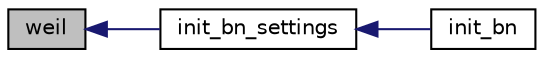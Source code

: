 digraph "weil"
{
  edge [fontname="Helvetica",fontsize="10",labelfontname="Helvetica",labelfontsize="10"];
  node [fontname="Helvetica",fontsize="10",shape=record];
  rankdir="LR";
  Node77 [label="weil",height=0.2,width=0.4,color="black", fillcolor="grey75", style="filled", fontcolor="black"];
  Node77 -> Node78 [dir="back",color="midnightblue",fontsize="10",style="solid"];
  Node78 [label="init_bn_settings",height=0.2,width=0.4,color="black", fillcolor="white", style="filled",URL="$curve__settings_8h.html#a8107b3c4a1ffd201c295046d5ca9cdc1"];
  Node78 -> Node79 [dir="back",color="midnightblue",fontsize="10",style="solid"];
  Node79 [label="init_bn",height=0.2,width=0.4,color="black", fillcolor="white", style="filled",URL="$bn__inits_8h.html#acc68302a1ac11a5cd72808edd14682ba"];
}
